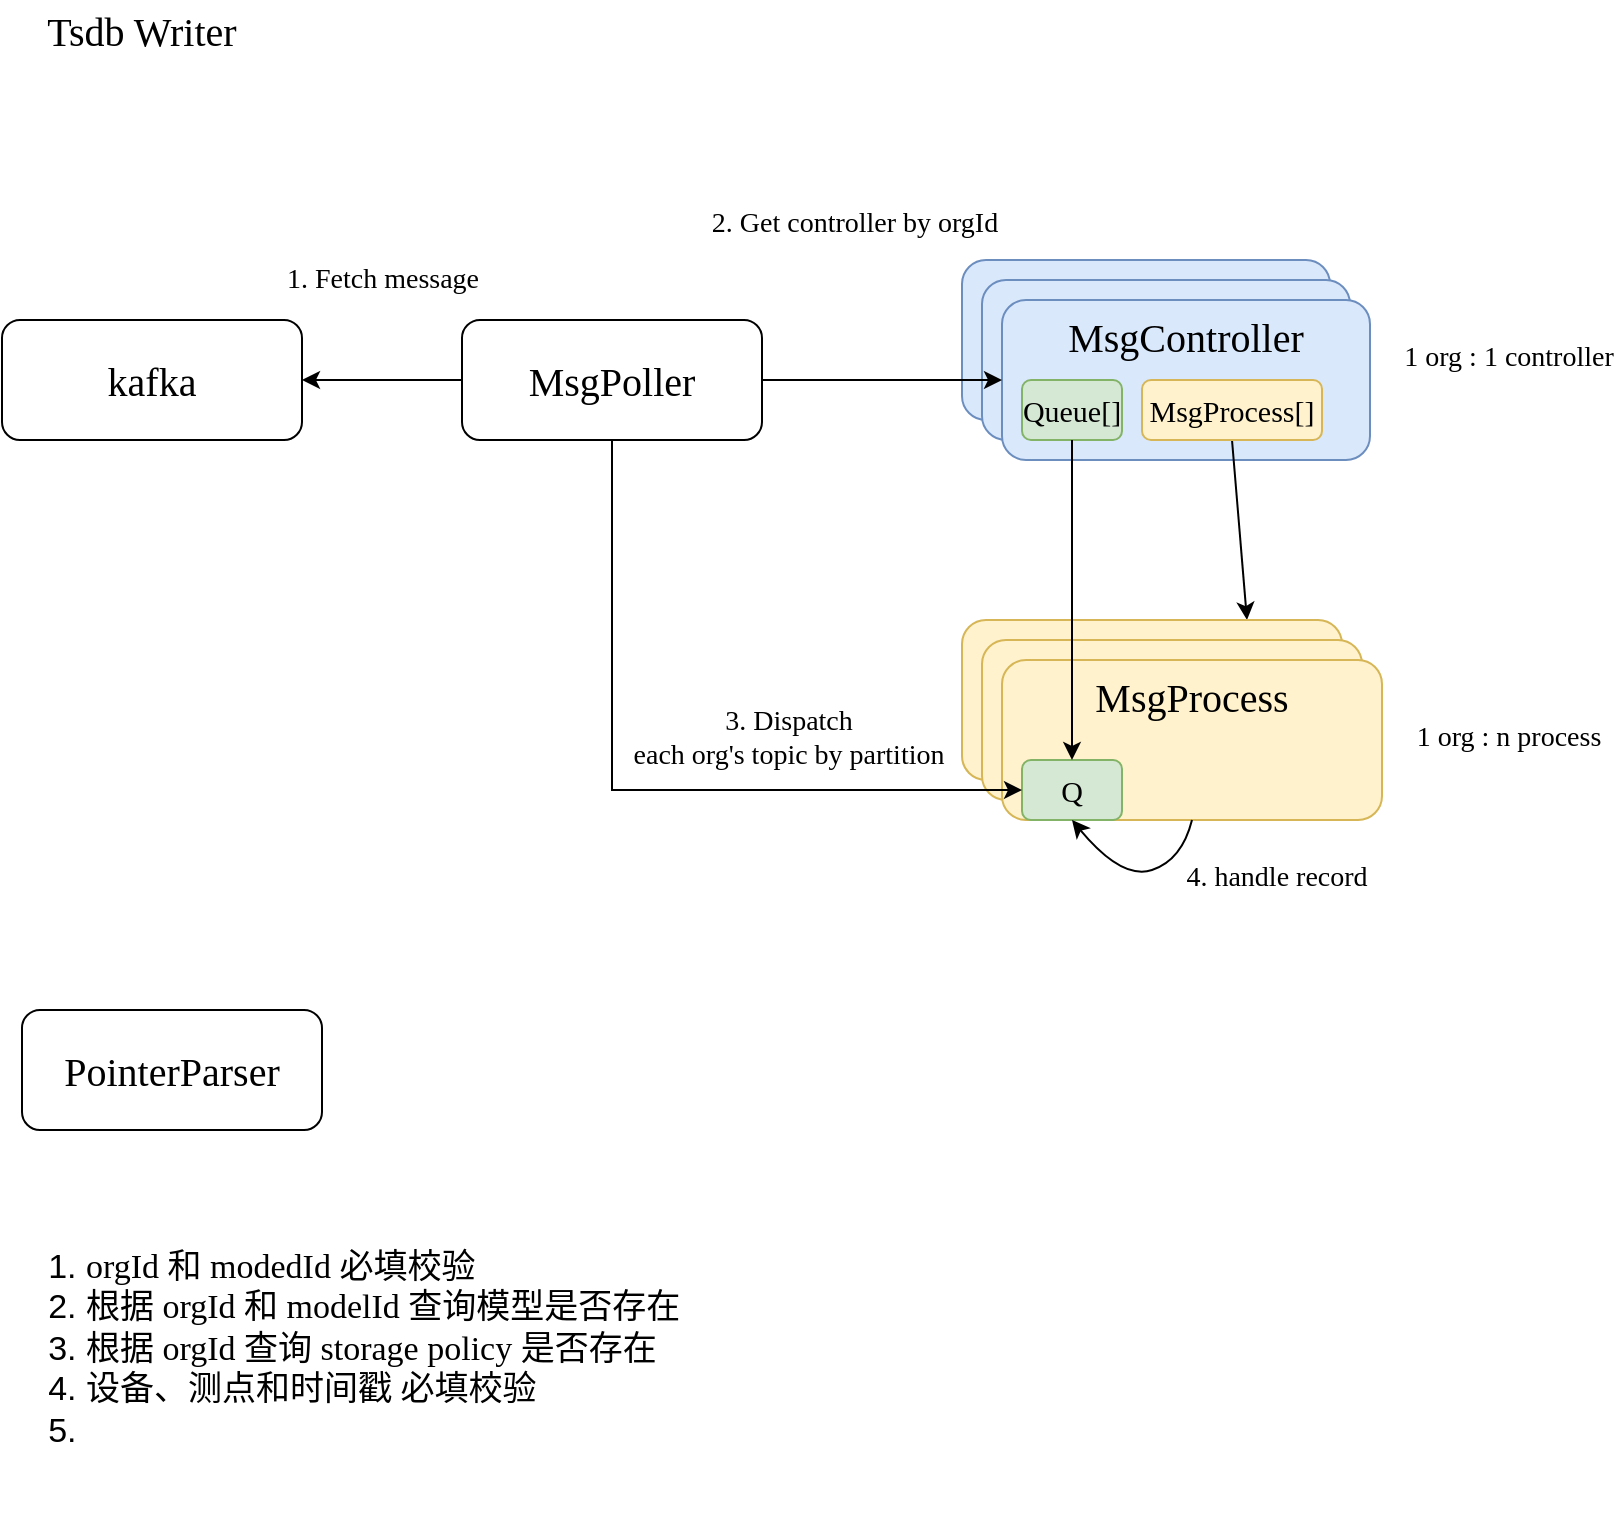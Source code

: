 <mxfile version="21.3.2" type="github">
  <diagram name="第 1 页" id="iX-ga6FuyarV50mPAewc">
    <mxGraphModel dx="1434" dy="771" grid="1" gridSize="10" guides="1" tooltips="1" connect="1" arrows="1" fold="1" page="1" pageScale="1" pageWidth="827" pageHeight="1169" math="0" shadow="0">
      <root>
        <mxCell id="0" />
        <mxCell id="1" parent="0" />
        <mxCell id="RGq1c4zs5kMfCRphSGWV-12" style="edgeStyle=orthogonalEdgeStyle;rounded=0;orthogonalLoop=1;jettySize=auto;html=1;exitX=0;exitY=0.5;exitDx=0;exitDy=0;entryX=1;entryY=0.5;entryDx=0;entryDy=0;" edge="1" parent="1" source="RGq1c4zs5kMfCRphSGWV-10" target="RGq1c4zs5kMfCRphSGWV-11">
          <mxGeometry relative="1" as="geometry" />
        </mxCell>
        <mxCell id="RGq1c4zs5kMfCRphSGWV-17" value="1. Fetch message" style="edgeLabel;html=1;align=center;verticalAlign=middle;resizable=0;points=[];fontFamily=Times New Roman;fontSize=14;" vertex="1" connectable="0" parent="RGq1c4zs5kMfCRphSGWV-12">
          <mxGeometry x="0.075" y="-3" relative="1" as="geometry">
            <mxPoint x="3" y="-47" as="offset" />
          </mxGeometry>
        </mxCell>
        <mxCell id="RGq1c4zs5kMfCRphSGWV-10" value="MsgPoller" style="rounded=1;whiteSpace=wrap;html=1;hachureGap=4;fontFamily=Times New Roman;fontSize=20;" vertex="1" parent="1">
          <mxGeometry x="240" y="210" width="150" height="60" as="geometry" />
        </mxCell>
        <mxCell id="RGq1c4zs5kMfCRphSGWV-11" value="kafka" style="rounded=1;whiteSpace=wrap;html=1;hachureGap=4;fontFamily=Times New Roman;fontSize=20;" vertex="1" parent="1">
          <mxGeometry x="10" y="210" width="150" height="60" as="geometry" />
        </mxCell>
        <mxCell id="RGq1c4zs5kMfCRphSGWV-19" value="3. Dispatch&lt;br&gt;each org&#39;s topic by partition" style="edgeLabel;html=1;align=center;verticalAlign=middle;resizable=0;points=[];fontFamily=Times New Roman;fontSize=14;" vertex="1" connectable="0" parent="1">
          <mxGeometry x="170" y="430" as="geometry">
            <mxPoint x="233" y="-11" as="offset" />
          </mxGeometry>
        </mxCell>
        <mxCell id="RGq1c4zs5kMfCRphSGWV-22" value="&lt;div style=&quot;&quot;&gt;&lt;br&gt;&lt;/div&gt;" style="rounded=1;whiteSpace=wrap;html=1;hachureGap=4;fontFamily=Times New Roman;fontSize=15;align=center;horizontal=1;verticalAlign=top;fillColor=#dae8fc;strokeColor=#6c8ebf;" vertex="1" parent="1">
          <mxGeometry x="490" y="180" width="184" height="80" as="geometry" />
        </mxCell>
        <mxCell id="RGq1c4zs5kMfCRphSGWV-23" value="&lt;div style=&quot;&quot;&gt;&lt;br&gt;&lt;/div&gt;" style="rounded=1;whiteSpace=wrap;html=1;hachureGap=4;fontFamily=Times New Roman;fontSize=15;align=center;horizontal=1;verticalAlign=top;fillColor=#dae8fc;strokeColor=#6c8ebf;" vertex="1" parent="1">
          <mxGeometry x="500" y="190" width="184" height="80" as="geometry" />
        </mxCell>
        <mxCell id="RGq1c4zs5kMfCRphSGWV-20" value="&lt;div style=&quot;&quot;&gt;&lt;span style=&quot;background-color: initial;&quot;&gt;&lt;font style=&quot;font-size: 20px;&quot;&gt;MsgController&lt;/font&gt;&lt;/span&gt;&lt;/div&gt;" style="rounded=1;whiteSpace=wrap;html=1;hachureGap=4;fontFamily=Times New Roman;fontSize=15;fillColor=#dae8fc;strokeColor=#6c8ebf;align=center;horizontal=1;verticalAlign=top;" vertex="1" parent="1">
          <mxGeometry x="510" y="200" width="184" height="80" as="geometry" />
        </mxCell>
        <mxCell id="RGq1c4zs5kMfCRphSGWV-21" value="Queue[]" style="rounded=1;whiteSpace=wrap;html=1;hachureGap=4;fontFamily=Times New Roman;fontSize=15;fillColor=#d5e8d4;strokeColor=#82b366;" vertex="1" parent="1">
          <mxGeometry x="520" y="240" width="50" height="30" as="geometry" />
        </mxCell>
        <mxCell id="RGq1c4zs5kMfCRphSGWV-16" style="edgeStyle=orthogonalEdgeStyle;rounded=0;orthogonalLoop=1;jettySize=auto;html=1;exitX=1;exitY=0.5;exitDx=0;exitDy=0;entryX=0;entryY=0.5;entryDx=0;entryDy=0;" edge="1" parent="1" source="RGq1c4zs5kMfCRphSGWV-10" target="RGq1c4zs5kMfCRphSGWV-20">
          <mxGeometry relative="1" as="geometry">
            <mxPoint x="535" y="200" as="targetPoint" />
          </mxGeometry>
        </mxCell>
        <mxCell id="RGq1c4zs5kMfCRphSGWV-27" style="rounded=0;orthogonalLoop=1;jettySize=auto;html=1;entryX=0.75;entryY=0;entryDx=0;entryDy=0;exitX=0.5;exitY=1;exitDx=0;exitDy=0;" edge="1" parent="1" source="RGq1c4zs5kMfCRphSGWV-24" target="RGq1c4zs5kMfCRphSGWV-29">
          <mxGeometry relative="1" as="geometry">
            <mxPoint x="600" y="260" as="sourcePoint" />
            <mxPoint x="572" y="360" as="targetPoint" />
          </mxGeometry>
        </mxCell>
        <mxCell id="RGq1c4zs5kMfCRphSGWV-24" value="MsgProcess[]" style="rounded=1;whiteSpace=wrap;html=1;hachureGap=4;fontFamily=Times New Roman;fontSize=15;fillColor=#fff2cc;strokeColor=#d6b656;" vertex="1" parent="1">
          <mxGeometry x="580" y="240" width="90" height="30" as="geometry" />
        </mxCell>
        <mxCell id="RGq1c4zs5kMfCRphSGWV-29" value="MsgProcess" style="rounded=1;whiteSpace=wrap;html=1;hachureGap=4;fontFamily=Times New Roman;fontSize=20;fillColor=#fff2cc;strokeColor=#d6b656;verticalAlign=top;" vertex="1" parent="1">
          <mxGeometry x="490" y="360" width="190" height="80" as="geometry" />
        </mxCell>
        <mxCell id="RGq1c4zs5kMfCRphSGWV-32" value="MsgProcess" style="rounded=1;whiteSpace=wrap;html=1;hachureGap=4;fontFamily=Times New Roman;fontSize=20;fillColor=#fff2cc;strokeColor=#d6b656;verticalAlign=top;" vertex="1" parent="1">
          <mxGeometry x="500" y="370" width="190" height="80" as="geometry" />
        </mxCell>
        <mxCell id="RGq1c4zs5kMfCRphSGWV-33" value="MsgProcess" style="rounded=1;whiteSpace=wrap;html=1;hachureGap=4;fontFamily=Times New Roman;fontSize=20;fillColor=#fff2cc;strokeColor=#d6b656;verticalAlign=top;" vertex="1" parent="1">
          <mxGeometry x="510" y="380" width="190" height="80" as="geometry" />
        </mxCell>
        <mxCell id="RGq1c4zs5kMfCRphSGWV-30" value="Q" style="rounded=1;whiteSpace=wrap;html=1;hachureGap=4;fontFamily=Times New Roman;fontSize=15;fillColor=#d5e8d4;strokeColor=#82b366;" vertex="1" parent="1">
          <mxGeometry x="520" y="430" width="50" height="30" as="geometry" />
        </mxCell>
        <mxCell id="RGq1c4zs5kMfCRphSGWV-34" style="rounded=0;orthogonalLoop=1;jettySize=auto;html=1;exitX=0.5;exitY=1;exitDx=0;exitDy=0;" edge="1" parent="1" source="RGq1c4zs5kMfCRphSGWV-21" target="RGq1c4zs5kMfCRphSGWV-30">
          <mxGeometry relative="1" as="geometry" />
        </mxCell>
        <mxCell id="RGq1c4zs5kMfCRphSGWV-35" style="edgeStyle=orthogonalEdgeStyle;rounded=0;orthogonalLoop=1;jettySize=auto;html=1;exitX=0.5;exitY=1;exitDx=0;exitDy=0;entryX=0;entryY=0.5;entryDx=0;entryDy=0;" edge="1" parent="1" source="RGq1c4zs5kMfCRphSGWV-10" target="RGq1c4zs5kMfCRphSGWV-30">
          <mxGeometry relative="1" as="geometry" />
        </mxCell>
        <mxCell id="RGq1c4zs5kMfCRphSGWV-36" value="1 org : 1 controller" style="edgeLabel;html=1;align=center;verticalAlign=middle;resizable=0;points=[];fontFamily=Times New Roman;fontSize=14;" vertex="1" connectable="0" parent="1">
          <mxGeometry x="530" y="240" as="geometry">
            <mxPoint x="233" y="-11" as="offset" />
          </mxGeometry>
        </mxCell>
        <mxCell id="RGq1c4zs5kMfCRphSGWV-38" value="2. Get controller by orgId" style="edgeLabel;html=1;align=center;verticalAlign=middle;resizable=0;points=[];fontFamily=Times New Roman;fontSize=14;" vertex="1" connectable="0" parent="1">
          <mxGeometry x="190" y="170" as="geometry">
            <mxPoint x="246" y="-8" as="offset" />
          </mxGeometry>
        </mxCell>
        <mxCell id="RGq1c4zs5kMfCRphSGWV-40" value="1 org : n process" style="edgeLabel;html=1;align=center;verticalAlign=middle;resizable=0;points=[];fontFamily=Times New Roman;fontSize=14;" vertex="1" connectable="0" parent="1">
          <mxGeometry x="530" y="430" as="geometry">
            <mxPoint x="233" y="-11" as="offset" />
          </mxGeometry>
        </mxCell>
        <mxCell id="RGq1c4zs5kMfCRphSGWV-42" value="Tsdb Writer" style="text;html=1;strokeColor=none;fillColor=none;align=center;verticalAlign=middle;whiteSpace=wrap;rounded=0;fontSize=20;fontFamily=Times New Roman;" vertex="1" parent="1">
          <mxGeometry x="10" y="50" width="140" height="30" as="geometry" />
        </mxCell>
        <mxCell id="RGq1c4zs5kMfCRphSGWV-45" value="" style="curved=1;endArrow=classic;html=1;rounded=0;entryX=0.5;entryY=1;entryDx=0;entryDy=0;exitX=0.5;exitY=1;exitDx=0;exitDy=0;" edge="1" parent="1" source="RGq1c4zs5kMfCRphSGWV-33" target="RGq1c4zs5kMfCRphSGWV-30">
          <mxGeometry width="50" height="50" relative="1" as="geometry">
            <mxPoint x="570" y="640" as="sourcePoint" />
            <mxPoint x="620" y="590" as="targetPoint" />
            <Array as="points">
              <mxPoint x="600" y="480" />
              <mxPoint x="570" y="490" />
            </Array>
          </mxGeometry>
        </mxCell>
        <mxCell id="RGq1c4zs5kMfCRphSGWV-46" value="4. handle record" style="edgeLabel;html=1;align=center;verticalAlign=middle;resizable=0;points=[];fontFamily=Times New Roman;fontSize=14;" vertex="1" connectable="0" parent="1">
          <mxGeometry x="414" y="500" as="geometry">
            <mxPoint x="233" y="-11" as="offset" />
          </mxGeometry>
        </mxCell>
        <mxCell id="RGq1c4zs5kMfCRphSGWV-50" value="PointerParser" style="rounded=1;whiteSpace=wrap;html=1;hachureGap=4;fontFamily=Times New Roman;fontSize=20;" vertex="1" parent="1">
          <mxGeometry x="20" y="555" width="150" height="60" as="geometry" />
        </mxCell>
        <mxCell id="RGq1c4zs5kMfCRphSGWV-51" value="&lt;ol&gt;&lt;li style=&quot;font-size: 17px;&quot;&gt;&lt;font face=&quot;Times New Roman&quot; style=&quot;font-size: 17px;&quot;&gt;orgId 和 modedId 必填校验&lt;/font&gt;&lt;/li&gt;&lt;li style=&quot;font-size: 17px;&quot;&gt;&lt;font face=&quot;Times New Roman&quot;&gt;根据 orgId 和 modelId 查询模型是否存在&lt;/font&gt;&lt;/li&gt;&lt;li style=&quot;font-size: 17px;&quot;&gt;&lt;font face=&quot;Times New Roman&quot; style=&quot;font-size: 17px;&quot;&gt;根据 orgId 查询 storage policy 是否存在&lt;/font&gt;&lt;/li&gt;&lt;li style=&quot;font-size: 17px;&quot;&gt;&lt;font face=&quot;Times New Roman&quot; style=&quot;font-size: 17px;&quot;&gt;设备、测点和时间戳 必填校验&lt;/font&gt;&lt;/li&gt;&lt;li style=&quot;font-size: 17px;&quot;&gt;&lt;font face=&quot;Times New Roman&quot; style=&quot;font-size: 17px;&quot;&gt;&lt;br&gt;&lt;/font&gt;&lt;/li&gt;&lt;/ol&gt;" style="text;strokeColor=none;fillColor=none;html=1;whiteSpace=wrap;verticalAlign=top;overflow=hidden;fontSize=17;" vertex="1" parent="1">
          <mxGeometry x="10" y="650" width="450" height="160" as="geometry" />
        </mxCell>
      </root>
    </mxGraphModel>
  </diagram>
</mxfile>
